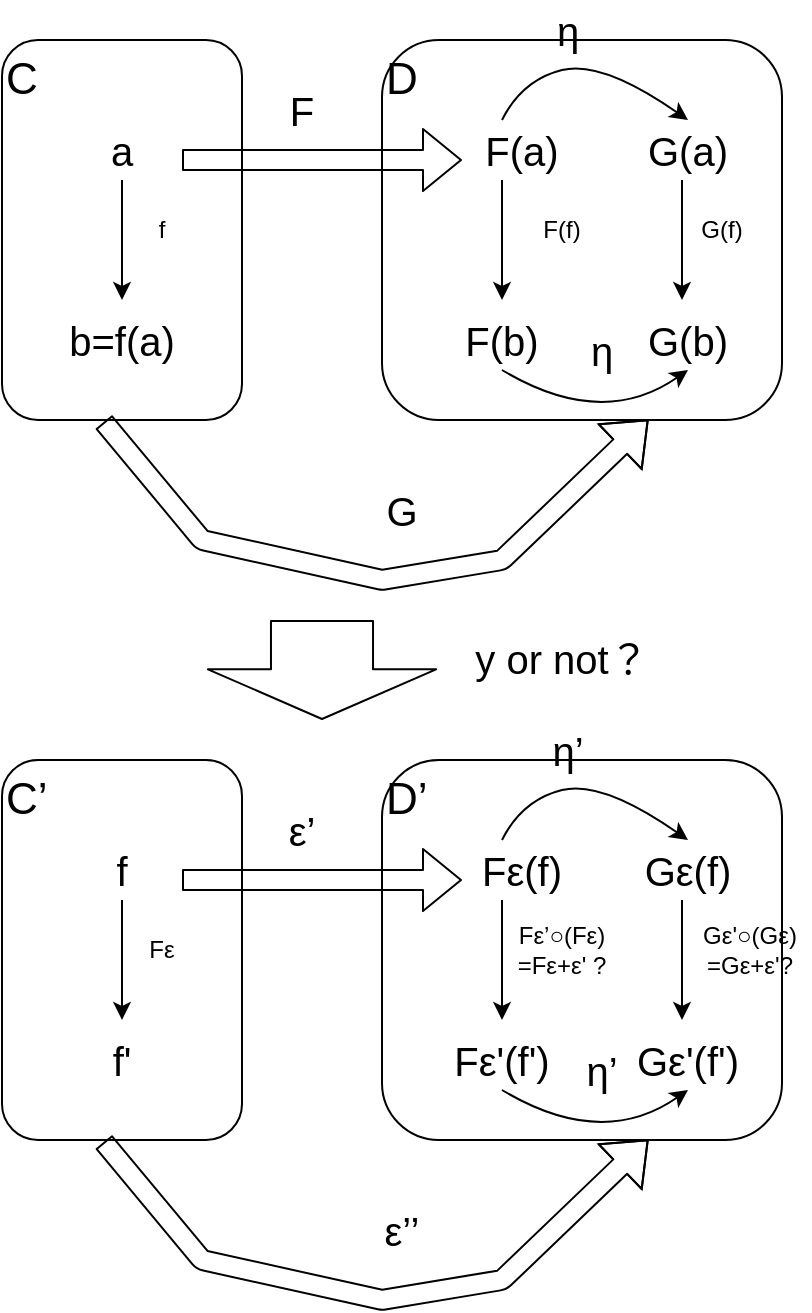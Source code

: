 <mxfile>
    <diagram id="lIDPH8yES9VGqb5J8jdm" name="η">
        <mxGraphModel dx="654" dy="1032" grid="1" gridSize="10" guides="1" tooltips="1" connect="1" arrows="1" fold="1" page="1" pageScale="1" pageWidth="827" pageHeight="1169" math="0" shadow="0">
            <root>
                <mxCell id="0"/>
                <mxCell id="1" parent="0"/>
                <mxCell id="2" value="&lt;font style=&quot;font-size: 22px;&quot;&gt;C&lt;/font&gt;" style="rounded=1;whiteSpace=wrap;html=1;align=left;verticalAlign=top;" parent="1" vertex="1">
                    <mxGeometry x="40" y="290" width="120" height="190" as="geometry"/>
                </mxCell>
                <mxCell id="3" value="D" style="rounded=1;whiteSpace=wrap;html=1;align=left;verticalAlign=top;fontSize=22;" parent="1" vertex="1">
                    <mxGeometry x="230" y="290" width="200" height="190" as="geometry"/>
                </mxCell>
                <mxCell id="4" value="" style="shape=flexArrow;endArrow=classic;html=1;entryX=0.25;entryY=0.263;entryDx=0;entryDy=0;entryPerimeter=0;" parent="1" edge="1">
                    <mxGeometry width="50" height="50" relative="1" as="geometry">
                        <mxPoint x="130" y="350.03" as="sourcePoint"/>
                        <mxPoint x="270" y="350" as="targetPoint"/>
                    </mxGeometry>
                </mxCell>
                <mxCell id="7" value="&lt;font style=&quot;font-size: 20px;&quot;&gt;a&lt;/font&gt;" style="text;html=1;align=center;verticalAlign=middle;whiteSpace=wrap;rounded=0;" parent="1" vertex="1">
                    <mxGeometry x="70" y="330" width="60" height="30" as="geometry"/>
                </mxCell>
                <mxCell id="8" value="" style="endArrow=classic;html=1;entryX=0.5;entryY=0.684;entryDx=0;entryDy=0;entryPerimeter=0;" parent="1" source="7" target="2" edge="1">
                    <mxGeometry width="50" height="50" relative="1" as="geometry">
                        <mxPoint x="60" y="590" as="sourcePoint"/>
                        <mxPoint x="110" y="540" as="targetPoint"/>
                    </mxGeometry>
                </mxCell>
                <mxCell id="9" value="&lt;div&gt;&lt;span style=&quot;background-color: transparent; font-size: 20px;&quot;&gt;b=f(a)&lt;/span&gt;&lt;br&gt;&lt;/div&gt;" style="text;html=1;align=center;verticalAlign=middle;whiteSpace=wrap;rounded=0;" parent="1" vertex="1">
                    <mxGeometry x="70" y="420" width="60" height="40" as="geometry"/>
                </mxCell>
                <mxCell id="11" value="F" style="text;html=1;align=center;verticalAlign=middle;whiteSpace=wrap;rounded=0;fontSize=20;" parent="1" vertex="1">
                    <mxGeometry x="160" y="310" width="60" height="30" as="geometry"/>
                </mxCell>
                <mxCell id="12" value="&lt;font style=&quot;font-size: 20px;&quot;&gt;G&lt;/font&gt;" style="text;html=1;align=center;verticalAlign=middle;whiteSpace=wrap;rounded=0;" parent="1" vertex="1">
                    <mxGeometry x="210" y="510" width="60" height="30" as="geometry"/>
                </mxCell>
                <mxCell id="13" value="f" style="text;html=1;align=center;verticalAlign=middle;whiteSpace=wrap;rounded=0;" parent="1" vertex="1">
                    <mxGeometry x="90" y="370" width="60" height="30" as="geometry"/>
                </mxCell>
                <mxCell id="15" value="" style="endArrow=classic;html=1;entryX=0.5;entryY=0.684;entryDx=0;entryDy=0;entryPerimeter=0;" parent="1" edge="1">
                    <mxGeometry width="50" height="50" relative="1" as="geometry">
                        <mxPoint x="290" y="360" as="sourcePoint"/>
                        <mxPoint x="290" y="420" as="targetPoint"/>
                    </mxGeometry>
                </mxCell>
                <mxCell id="17" value="&lt;font style=&quot;font-size: 20px;&quot;&gt;F(a)&lt;/font&gt;" style="text;html=1;align=center;verticalAlign=middle;whiteSpace=wrap;rounded=0;" parent="1" vertex="1">
                    <mxGeometry x="270" y="330" width="60" height="30" as="geometry"/>
                </mxCell>
                <mxCell id="18" value="&lt;font style=&quot;font-size: 20px;&quot;&gt;F(b)&lt;/font&gt;" style="text;html=1;align=center;verticalAlign=middle;whiteSpace=wrap;rounded=0;" parent="1" vertex="1">
                    <mxGeometry x="260" y="425" width="60" height="30" as="geometry"/>
                </mxCell>
                <mxCell id="20" value="F(f)" style="text;html=1;align=center;verticalAlign=middle;whiteSpace=wrap;rounded=0;" parent="1" vertex="1">
                    <mxGeometry x="290" y="370" width="60" height="30" as="geometry"/>
                </mxCell>
                <mxCell id="21" value="G(f)" style="text;html=1;align=center;verticalAlign=middle;whiteSpace=wrap;rounded=0;" parent="1" vertex="1">
                    <mxGeometry x="370" y="370" width="60" height="30" as="geometry"/>
                </mxCell>
                <mxCell id="22" value="" style="endArrow=classic;html=1;entryX=0.5;entryY=0.684;entryDx=0;entryDy=0;entryPerimeter=0;" parent="1" edge="1">
                    <mxGeometry width="50" height="50" relative="1" as="geometry">
                        <mxPoint x="380" y="360" as="sourcePoint"/>
                        <mxPoint x="380" y="420" as="targetPoint"/>
                    </mxGeometry>
                </mxCell>
                <mxCell id="23" value="&lt;font style=&quot;font-size: 20px;&quot;&gt;G(b)&lt;/font&gt;" style="text;html=1;align=center;verticalAlign=middle;whiteSpace=wrap;rounded=0;" parent="1" vertex="1">
                    <mxGeometry x="353" y="425" width="60" height="30" as="geometry"/>
                </mxCell>
                <mxCell id="24" value="" style="curved=1;endArrow=classic;html=1;exitX=0.424;exitY=1.005;exitDx=0;exitDy=0;exitPerimeter=0;entryX=0.666;entryY=0.999;entryDx=0;entryDy=0;entryPerimeter=0;shape=flexArrow;" parent="1" source="2" target="3" edge="1">
                    <mxGeometry width="50" height="50" relative="1" as="geometry">
                        <mxPoint x="130" y="620" as="sourcePoint"/>
                        <mxPoint x="180" y="570" as="targetPoint"/>
                        <Array as="points">
                            <mxPoint x="140" y="540"/>
                            <mxPoint x="230" y="560"/>
                            <mxPoint x="290" y="550"/>
                        </Array>
                    </mxGeometry>
                </mxCell>
                <mxCell id="25" value="&lt;font style=&quot;font-size: 20px;&quot;&gt;G(a)&lt;/font&gt;" style="text;html=1;align=center;verticalAlign=middle;whiteSpace=wrap;rounded=0;" parent="1" vertex="1">
                    <mxGeometry x="353" y="330" width="60" height="30" as="geometry"/>
                </mxCell>
                <mxCell id="26" value="" style="curved=1;endArrow=classic;html=1;entryX=0.5;entryY=0;entryDx=0;entryDy=0;" parent="1" target="25" edge="1">
                    <mxGeometry width="50" height="50" relative="1" as="geometry">
                        <mxPoint x="290" y="330" as="sourcePoint"/>
                        <mxPoint x="340" y="280" as="targetPoint"/>
                        <Array as="points">
                            <mxPoint x="300" y="310"/>
                            <mxPoint x="340" y="300"/>
                        </Array>
                    </mxGeometry>
                </mxCell>
                <mxCell id="27" value="η" style="text;html=1;align=center;verticalAlign=middle;whiteSpace=wrap;rounded=0;fontSize=20;" parent="1" vertex="1">
                    <mxGeometry x="293" y="270" width="60" height="30" as="geometry"/>
                </mxCell>
                <mxCell id="28" value="" style="curved=1;endArrow=classic;html=1;entryX=0.5;entryY=0;entryDx=0;entryDy=0;" parent="1" edge="1">
                    <mxGeometry width="50" height="50" relative="1" as="geometry">
                        <mxPoint x="290" y="455" as="sourcePoint"/>
                        <mxPoint x="383" y="455" as="targetPoint"/>
                        <Array as="points">
                            <mxPoint x="340" y="485"/>
                        </Array>
                    </mxGeometry>
                </mxCell>
                <mxCell id="29" value="η" style="text;html=1;align=center;verticalAlign=middle;whiteSpace=wrap;rounded=0;fontSize=20;" parent="1" vertex="1">
                    <mxGeometry x="310" y="430" width="60" height="30" as="geometry"/>
                </mxCell>
                <mxCell id="52" value="&lt;font style=&quot;font-size: 22px;&quot;&gt;C’&lt;/font&gt;" style="rounded=1;whiteSpace=wrap;html=1;align=left;verticalAlign=top;" parent="1" vertex="1">
                    <mxGeometry x="40" y="650" width="120" height="190" as="geometry"/>
                </mxCell>
                <mxCell id="53" value="D’" style="rounded=1;whiteSpace=wrap;html=1;align=left;verticalAlign=top;fontSize=22;" parent="1" vertex="1">
                    <mxGeometry x="230" y="650" width="200" height="190" as="geometry"/>
                </mxCell>
                <mxCell id="54" value="" style="shape=flexArrow;endArrow=classic;html=1;entryX=0.25;entryY=0.263;entryDx=0;entryDy=0;entryPerimeter=0;" parent="1" edge="1">
                    <mxGeometry width="50" height="50" relative="1" as="geometry">
                        <mxPoint x="130" y="710.03" as="sourcePoint"/>
                        <mxPoint x="270" y="710" as="targetPoint"/>
                    </mxGeometry>
                </mxCell>
                <mxCell id="55" value="&lt;font style=&quot;font-size: 20px;&quot;&gt;f&lt;/font&gt;" style="text;html=1;align=center;verticalAlign=middle;whiteSpace=wrap;rounded=0;" parent="1" vertex="1">
                    <mxGeometry x="70" y="690" width="60" height="30" as="geometry"/>
                </mxCell>
                <mxCell id="56" value="" style="endArrow=classic;html=1;entryX=0.5;entryY=0.684;entryDx=0;entryDy=0;entryPerimeter=0;" parent="1" source="55" target="52" edge="1">
                    <mxGeometry width="50" height="50" relative="1" as="geometry">
                        <mxPoint x="60" y="950" as="sourcePoint"/>
                        <mxPoint x="110" y="900" as="targetPoint"/>
                    </mxGeometry>
                </mxCell>
                <mxCell id="57" value="&lt;div&gt;&lt;span style=&quot;background-color: transparent; font-size: 20px;&quot;&gt;f&#39;&lt;/span&gt;&lt;br&gt;&lt;/div&gt;" style="text;html=1;align=center;verticalAlign=middle;whiteSpace=wrap;rounded=0;" parent="1" vertex="1">
                    <mxGeometry x="70" y="780" width="60" height="40" as="geometry"/>
                </mxCell>
                <mxCell id="58" value="ε’" style="text;html=1;align=center;verticalAlign=middle;whiteSpace=wrap;rounded=0;fontSize=20;" parent="1" vertex="1">
                    <mxGeometry x="160" y="670" width="60" height="30" as="geometry"/>
                </mxCell>
                <mxCell id="59" value="&lt;font style=&quot;font-size: 20px;&quot;&gt;ε’’&lt;/font&gt;" style="text;html=1;align=center;verticalAlign=middle;whiteSpace=wrap;rounded=0;" parent="1" vertex="1">
                    <mxGeometry x="210" y="870" width="60" height="30" as="geometry"/>
                </mxCell>
                <mxCell id="60" value="Fε" style="text;html=1;align=center;verticalAlign=middle;whiteSpace=wrap;rounded=0;" parent="1" vertex="1">
                    <mxGeometry x="90" y="730" width="60" height="30" as="geometry"/>
                </mxCell>
                <mxCell id="61" value="" style="endArrow=classic;html=1;entryX=0.5;entryY=0.684;entryDx=0;entryDy=0;entryPerimeter=0;" parent="1" edge="1">
                    <mxGeometry width="50" height="50" relative="1" as="geometry">
                        <mxPoint x="290" y="720" as="sourcePoint"/>
                        <mxPoint x="290" y="780" as="targetPoint"/>
                    </mxGeometry>
                </mxCell>
                <mxCell id="62" value="&lt;font style=&quot;font-size: 20px;&quot;&gt;Fε(f)&lt;/font&gt;" style="text;html=1;align=center;verticalAlign=middle;whiteSpace=wrap;rounded=0;" parent="1" vertex="1">
                    <mxGeometry x="270" y="690" width="60" height="30" as="geometry"/>
                </mxCell>
                <mxCell id="63" value="&lt;font style=&quot;font-size: 20px;&quot;&gt;Fε&#39;(f&#39;)&lt;/font&gt;" style="text;html=1;align=center;verticalAlign=middle;whiteSpace=wrap;rounded=0;" parent="1" vertex="1">
                    <mxGeometry x="260" y="785" width="60" height="30" as="geometry"/>
                </mxCell>
                <mxCell id="64" value="Fε’○(Fε)&lt;div&gt;=Fε+ε&#39; ?&lt;/div&gt;" style="text;html=1;align=center;verticalAlign=middle;whiteSpace=wrap;rounded=0;" parent="1" vertex="1">
                    <mxGeometry x="290" y="730" width="60" height="30" as="geometry"/>
                </mxCell>
                <mxCell id="65" value="Gε&#39;○(Gε)&lt;div&gt;=Gε+ε&#39;?&lt;/div&gt;" style="text;html=1;align=center;verticalAlign=middle;whiteSpace=wrap;rounded=0;" parent="1" vertex="1">
                    <mxGeometry x="384" y="730" width="60" height="30" as="geometry"/>
                </mxCell>
                <mxCell id="66" value="" style="endArrow=classic;html=1;entryX=0.5;entryY=0.684;entryDx=0;entryDy=0;entryPerimeter=0;" parent="1" edge="1">
                    <mxGeometry width="50" height="50" relative="1" as="geometry">
                        <mxPoint x="380" y="720" as="sourcePoint"/>
                        <mxPoint x="380" y="780" as="targetPoint"/>
                    </mxGeometry>
                </mxCell>
                <mxCell id="67" value="&lt;font style=&quot;font-size: 20px;&quot;&gt;Gε&#39;(f&#39;)&lt;/font&gt;" style="text;html=1;align=center;verticalAlign=middle;whiteSpace=wrap;rounded=0;" parent="1" vertex="1">
                    <mxGeometry x="353" y="785" width="60" height="30" as="geometry"/>
                </mxCell>
                <mxCell id="68" value="" style="curved=1;endArrow=classic;html=1;exitX=0.424;exitY=1.005;exitDx=0;exitDy=0;exitPerimeter=0;entryX=0.666;entryY=0.999;entryDx=0;entryDy=0;entryPerimeter=0;shape=flexArrow;" parent="1" source="52" target="53" edge="1">
                    <mxGeometry width="50" height="50" relative="1" as="geometry">
                        <mxPoint x="130" y="980" as="sourcePoint"/>
                        <mxPoint x="180" y="930" as="targetPoint"/>
                        <Array as="points">
                            <mxPoint x="140" y="900"/>
                            <mxPoint x="230" y="920"/>
                            <mxPoint x="290" y="910"/>
                        </Array>
                    </mxGeometry>
                </mxCell>
                <mxCell id="69" value="&lt;font style=&quot;font-size: 20px;&quot;&gt;Gε(f)&lt;/font&gt;" style="text;html=1;align=center;verticalAlign=middle;whiteSpace=wrap;rounded=0;" parent="1" vertex="1">
                    <mxGeometry x="353" y="690" width="60" height="30" as="geometry"/>
                </mxCell>
                <mxCell id="70" value="" style="curved=1;endArrow=classic;html=1;entryX=0.5;entryY=0;entryDx=0;entryDy=0;" parent="1" target="69" edge="1">
                    <mxGeometry width="50" height="50" relative="1" as="geometry">
                        <mxPoint x="290" y="690" as="sourcePoint"/>
                        <mxPoint x="340" y="640" as="targetPoint"/>
                        <Array as="points">
                            <mxPoint x="300" y="670"/>
                            <mxPoint x="340" y="660"/>
                        </Array>
                    </mxGeometry>
                </mxCell>
                <mxCell id="71" value="η’" style="text;html=1;align=center;verticalAlign=middle;whiteSpace=wrap;rounded=0;fontSize=20;" parent="1" vertex="1">
                    <mxGeometry x="293" y="630" width="60" height="30" as="geometry"/>
                </mxCell>
                <mxCell id="72" value="" style="curved=1;endArrow=classic;html=1;entryX=0.5;entryY=0;entryDx=0;entryDy=0;" parent="1" edge="1">
                    <mxGeometry width="50" height="50" relative="1" as="geometry">
                        <mxPoint x="290" y="815" as="sourcePoint"/>
                        <mxPoint x="383" y="815" as="targetPoint"/>
                        <Array as="points">
                            <mxPoint x="340" y="845"/>
                        </Array>
                    </mxGeometry>
                </mxCell>
                <mxCell id="73" value="η’" style="text;html=1;align=center;verticalAlign=middle;whiteSpace=wrap;rounded=0;fontSize=20;" parent="1" vertex="1">
                    <mxGeometry x="310" y="790" width="60" height="30" as="geometry"/>
                </mxCell>
                <mxCell id="74" value="" style="shape=flexArrow;endArrow=classic;html=1;entryX=0.25;entryY=0.263;entryDx=0;entryDy=0;entryPerimeter=0;endWidth=62.069;endSize=7.945;width=51.034;" parent="1" edge="1">
                    <mxGeometry width="50" height="50" relative="1" as="geometry">
                        <mxPoint x="200" y="580" as="sourcePoint"/>
                        <mxPoint x="200" y="630" as="targetPoint"/>
                    </mxGeometry>
                </mxCell>
                <mxCell id="75" value="y or not？" style="text;html=1;align=center;verticalAlign=middle;whiteSpace=wrap;rounded=0;fontSize=20;" parent="1" vertex="1">
                    <mxGeometry x="250" y="584" width="140" height="30" as="geometry"/>
                </mxCell>
            </root>
        </mxGraphModel>
    </diagram>
    <diagram name="yonda" id="HKgvQE9k8JI99xDn4zeL">
        <mxGraphModel dx="451" dy="712" grid="1" gridSize="10" guides="1" tooltips="1" connect="1" arrows="1" fold="1" page="1" pageScale="1" pageWidth="827" pageHeight="1169" math="0" shadow="0">
            <root>
                <mxCell id="9X0Sy4pHeMin01M-dCY9-0"/>
                <mxCell id="9X0Sy4pHeMin01M-dCY9-1" parent="9X0Sy4pHeMin01M-dCY9-0"/>
                <mxCell id="9X0Sy4pHeMin01M-dCY9-2" value="&lt;font style=&quot;font-size: 22px;&quot;&gt;C&lt;/font&gt;" style="rounded=1;whiteSpace=wrap;html=1;align=left;verticalAlign=top;" vertex="1" parent="9X0Sy4pHeMin01M-dCY9-1">
                    <mxGeometry x="110" y="290" width="120" height="190" as="geometry"/>
                </mxCell>
                <mxCell id="9X0Sy4pHeMin01M-dCY9-3" value="D=F(C)" style="rounded=1;whiteSpace=wrap;html=1;align=left;verticalAlign=top;fontSize=22;" vertex="1" parent="9X0Sy4pHeMin01M-dCY9-1">
                    <mxGeometry x="300" y="290" width="100" height="190" as="geometry"/>
                </mxCell>
                <mxCell id="9X0Sy4pHeMin01M-dCY9-4" value="" style="shape=flexArrow;endArrow=classic;html=1;entryX=0.25;entryY=0.263;entryDx=0;entryDy=0;entryPerimeter=0;" edge="1" parent="9X0Sy4pHeMin01M-dCY9-1">
                    <mxGeometry width="50" height="50" relative="1" as="geometry">
                        <mxPoint x="200" y="350.03" as="sourcePoint"/>
                        <mxPoint x="340" y="350" as="targetPoint"/>
                    </mxGeometry>
                </mxCell>
                <mxCell id="9X0Sy4pHeMin01M-dCY9-5" value="&lt;font style=&quot;font-size: 20px;&quot;&gt;a&lt;/font&gt;" style="text;html=1;align=center;verticalAlign=middle;whiteSpace=wrap;rounded=0;" vertex="1" parent="9X0Sy4pHeMin01M-dCY9-1">
                    <mxGeometry x="140" y="330" width="60" height="30" as="geometry"/>
                </mxCell>
                <mxCell id="9X0Sy4pHeMin01M-dCY9-6" value="" style="endArrow=classic;html=1;entryX=0.5;entryY=0.684;entryDx=0;entryDy=0;entryPerimeter=0;" edge="1" parent="9X0Sy4pHeMin01M-dCY9-1" source="9X0Sy4pHeMin01M-dCY9-5" target="9X0Sy4pHeMin01M-dCY9-2">
                    <mxGeometry width="50" height="50" relative="1" as="geometry">
                        <mxPoint x="130" y="590" as="sourcePoint"/>
                        <mxPoint x="180" y="540" as="targetPoint"/>
                    </mxGeometry>
                </mxCell>
                <mxCell id="9X0Sy4pHeMin01M-dCY9-7" value="&lt;div&gt;&lt;span style=&quot;background-color: transparent; font-size: 20px;&quot;&gt;b=f(a)&lt;/span&gt;&lt;br&gt;&lt;/div&gt;" style="text;html=1;align=center;verticalAlign=middle;whiteSpace=wrap;rounded=0;" vertex="1" parent="9X0Sy4pHeMin01M-dCY9-1">
                    <mxGeometry x="140" y="420" width="60" height="40" as="geometry"/>
                </mxCell>
                <mxCell id="9X0Sy4pHeMin01M-dCY9-8" value="F" style="text;html=1;align=center;verticalAlign=middle;whiteSpace=wrap;rounded=0;fontSize=20;" vertex="1" parent="9X0Sy4pHeMin01M-dCY9-1">
                    <mxGeometry x="230" y="310" width="60" height="30" as="geometry"/>
                </mxCell>
                <mxCell id="9X0Sy4pHeMin01M-dCY9-10" value="f" style="text;html=1;align=center;verticalAlign=middle;whiteSpace=wrap;rounded=0;" vertex="1" parent="9X0Sy4pHeMin01M-dCY9-1">
                    <mxGeometry x="160" y="370" width="60" height="30" as="geometry"/>
                </mxCell>
                <mxCell id="9X0Sy4pHeMin01M-dCY9-11" value="" style="endArrow=classic;html=1;entryX=0.5;entryY=0.684;entryDx=0;entryDy=0;entryPerimeter=0;" edge="1" parent="9X0Sy4pHeMin01M-dCY9-1">
                    <mxGeometry width="50" height="50" relative="1" as="geometry">
                        <mxPoint x="360" y="360" as="sourcePoint"/>
                        <mxPoint x="360" y="420" as="targetPoint"/>
                    </mxGeometry>
                </mxCell>
                <mxCell id="9X0Sy4pHeMin01M-dCY9-12" value="&lt;font style=&quot;font-size: 20px;&quot;&gt;F(a)&lt;/font&gt;" style="text;html=1;align=center;verticalAlign=middle;whiteSpace=wrap;rounded=0;" vertex="1" parent="9X0Sy4pHeMin01M-dCY9-1">
                    <mxGeometry x="340" y="330" width="60" height="30" as="geometry"/>
                </mxCell>
                <mxCell id="9X0Sy4pHeMin01M-dCY9-13" value="&lt;font style=&quot;font-size: 20px;&quot;&gt;F(b)&lt;/font&gt;" style="text;html=1;align=center;verticalAlign=middle;whiteSpace=wrap;rounded=0;" vertex="1" parent="9X0Sy4pHeMin01M-dCY9-1">
                    <mxGeometry x="330" y="425" width="60" height="30" as="geometry"/>
                </mxCell>
                <mxCell id="9X0Sy4pHeMin01M-dCY9-14" value="F(f)" style="text;html=1;align=center;verticalAlign=middle;whiteSpace=wrap;rounded=0;" vertex="1" parent="9X0Sy4pHeMin01M-dCY9-1">
                    <mxGeometry x="310" y="380" width="60" height="30" as="geometry"/>
                </mxCell>
                <mxCell id="9X0Sy4pHeMin01M-dCY9-23" value="η:Ha→F" style="text;html=1;align=center;verticalAlign=middle;whiteSpace=wrap;rounded=0;fontSize=20;" vertex="1" parent="9X0Sy4pHeMin01M-dCY9-1">
                    <mxGeometry x="250" y="490" width="80" height="30" as="geometry"/>
                </mxCell>
                <mxCell id="9X0Sy4pHeMin01M-dCY9-24" value="&lt;font style=&quot;font-size: 22px;&quot;&gt;Set&lt;/font&gt;" style="rounded=1;whiteSpace=wrap;html=1;align=left;verticalAlign=top;" vertex="1" parent="9X0Sy4pHeMin01M-dCY9-1">
                    <mxGeometry x="110" y="570" width="120" height="190" as="geometry"/>
                </mxCell>
                <mxCell id="9X0Sy4pHeMin01M-dCY9-27" value="&lt;font style=&quot;font-size: 20px;&quot;&gt;a&lt;/font&gt;" style="text;html=1;align=center;verticalAlign=middle;whiteSpace=wrap;rounded=0;" vertex="1" parent="9X0Sy4pHeMin01M-dCY9-1">
                    <mxGeometry x="110" y="610" width="60" height="30" as="geometry"/>
                </mxCell>
                <mxCell id="9X0Sy4pHeMin01M-dCY9-28" value="" style="endArrow=classic;html=1;entryX=0.667;entryY=0.316;entryDx=0;entryDy=0;entryPerimeter=0;" edge="1" parent="9X0Sy4pHeMin01M-dCY9-1" target="9X0Sy4pHeMin01M-dCY9-24">
                    <mxGeometry width="50" height="50" relative="1" as="geometry">
                        <mxPoint x="160.003" y="630.0" as="sourcePoint"/>
                        <mxPoint x="184" y="689.96" as="targetPoint"/>
                    </mxGeometry>
                </mxCell>
                <mxCell id="9X0Sy4pHeMin01M-dCY9-29" value="&lt;div&gt;&lt;span style=&quot;background-color: transparent; font-size: 20px;&quot;&gt;f&#39;&lt;/span&gt;&lt;br&gt;&lt;/div&gt;" style="text;html=1;align=center;verticalAlign=middle;whiteSpace=wrap;rounded=0;rotation=0;" vertex="1" parent="9X0Sy4pHeMin01M-dCY9-1">
                    <mxGeometry x="130" y="670" width="50" height="40" as="geometry"/>
                </mxCell>
                <mxCell id="9X0Sy4pHeMin01M-dCY9-32" value="Fε" style="text;html=1;align=center;verticalAlign=middle;whiteSpace=wrap;rounded=0;" vertex="1" parent="9X0Sy4pHeMin01M-dCY9-1">
                    <mxGeometry x="195" y="640" width="30" height="40" as="geometry"/>
                </mxCell>
                <mxCell id="V2_P3XMHpc1-qvQ1712b-0" value="Ha" style="text;html=1;align=center;verticalAlign=middle;whiteSpace=wrap;rounded=0;strokeWidth=3;fontSize=20;" vertex="1" parent="9X0Sy4pHeMin01M-dCY9-1">
                    <mxGeometry x="170" y="500" width="60" height="30" as="geometry"/>
                </mxCell>
                <mxCell id="V2_P3XMHpc1-qvQ1712b-3" value="&lt;font style=&quot;font-size: 20px;&quot;&gt;f&lt;/font&gt;" style="text;html=1;align=center;verticalAlign=middle;whiteSpace=wrap;rounded=0;" vertex="1" parent="9X0Sy4pHeMin01M-dCY9-1">
                    <mxGeometry x="140" y="600" width="60" height="30" as="geometry"/>
                </mxCell>
                <mxCell id="V2_P3XMHpc1-qvQ1712b-5" value="b" style="text;html=1;align=center;verticalAlign=middle;whiteSpace=wrap;rounded=0;fontSize=20;" vertex="1" parent="9X0Sy4pHeMin01M-dCY9-1">
                    <mxGeometry x="190" y="610" width="40" height="30" as="geometry"/>
                </mxCell>
                <mxCell id="V2_P3XMHpc1-qvQ1712b-6" value="b&#39;" style="text;html=1;align=center;verticalAlign=middle;whiteSpace=wrap;rounded=0;fontSize=20;" vertex="1" parent="9X0Sy4pHeMin01M-dCY9-1">
                    <mxGeometry x="190" y="710" width="40" height="30" as="geometry"/>
                </mxCell>
                <mxCell id="V2_P3XMHpc1-qvQ1712b-8" value="" style="endArrow=classic;html=1;entryX=0;entryY=0.5;entryDx=0;entryDy=0;exitX=0.75;exitY=1;exitDx=0;exitDy=0;" edge="1" parent="9X0Sy4pHeMin01M-dCY9-1" source="9X0Sy4pHeMin01M-dCY9-27" target="V2_P3XMHpc1-qvQ1712b-6">
                    <mxGeometry width="50" height="50" relative="1" as="geometry">
                        <mxPoint x="170.003" y="640.0" as="sourcePoint"/>
                        <mxPoint x="200" y="640" as="targetPoint"/>
                    </mxGeometry>
                </mxCell>
                <mxCell id="V2_P3XMHpc1-qvQ1712b-9" value="" style="shape=flexArrow;endArrow=classic;html=1;" edge="1" parent="9X0Sy4pHeMin01M-dCY9-1">
                    <mxGeometry width="50" height="50" relative="1" as="geometry">
                        <mxPoint x="170" y="490" as="sourcePoint"/>
                        <mxPoint x="170" y="560" as="targetPoint"/>
                    </mxGeometry>
                </mxCell>
                <mxCell id="ZQj4NnXZvZyog8yiKpqO-5" value="" style="curved=1;endArrow=classic;html=1;entryX=0.61;entryY=1.102;entryDx=0;entryDy=0;entryPerimeter=0;" edge="1" parent="9X0Sy4pHeMin01M-dCY9-1" target="9X0Sy4pHeMin01M-dCY9-8">
                    <mxGeometry width="50" height="50" relative="1" as="geometry">
                        <mxPoint x="220" y="510" as="sourcePoint"/>
                        <mxPoint x="50" y="470" as="targetPoint"/>
                        <Array as="points">
                            <mxPoint x="270" y="500"/>
                        </Array>
                    </mxGeometry>
                </mxCell>
                <mxCell id="ZQj4NnXZvZyog8yiKpqO-9" value="" style="curved=1;endArrow=classic;html=1;entryX=0.976;entryY=0.316;entryDx=0;entryDy=0;entryPerimeter=0;" edge="1" parent="9X0Sy4pHeMin01M-dCY9-1" target="9X0Sy4pHeMin01M-dCY9-29">
                    <mxGeometry width="50" height="50" relative="1" as="geometry">
                        <mxPoint x="175" y="640" as="sourcePoint"/>
                        <mxPoint x="225" y="590" as="targetPoint"/>
                        <Array as="points">
                            <mxPoint x="185" y="650"/>
                            <mxPoint x="200" y="665"/>
                        </Array>
                    </mxGeometry>
                </mxCell>
                <mxCell id="ZQj4NnXZvZyog8yiKpqO-12" value="&lt;font style=&quot;font-size: 25px;&quot;&gt;(η:Ha→F) ~= F(a)&lt;/font&gt;&lt;div&gt;&lt;font style=&quot;font-size: 25px;&quot;&gt;&lt;br&gt;&lt;/font&gt;&lt;/div&gt;&lt;div&gt;&lt;font style=&quot;font-size: 25px;&quot;&gt;F(f)=Fε&lt;/font&gt;&lt;/div&gt;" style="text;html=1;align=center;verticalAlign=middle;whiteSpace=wrap;rounded=0;fontSize=20;" vertex="1" parent="9X0Sy4pHeMin01M-dCY9-1">
                    <mxGeometry x="260" y="570" width="210" height="70" as="geometry"/>
                </mxCell>
            </root>
        </mxGraphModel>
    </diagram>
</mxfile>